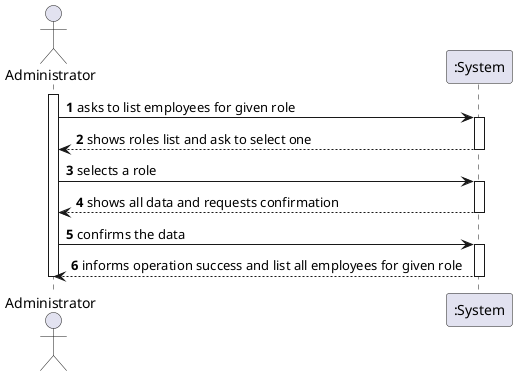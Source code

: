 @startuml
autonumber
actor "Administrator" as Admin

activate Admin
Admin -> ":System" : asks to list employees for given role
activate ":System"
":System" --> Admin : shows roles list and ask to select one
deactivate ":System"

Admin -> ":System" : selects a role
activate ":System"
":System" --> Admin : shows all data and requests confirmation
deactivate ":System"

Admin -> ":System" : confirms the data
activate ":System"
":System" --> Admin : informs operation success and list all employees for given role
deactivate ":System"

deactivate Admin

@enduml
